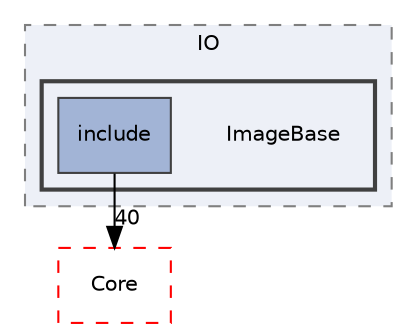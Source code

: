 digraph "ImageBase"
{
 // LATEX_PDF_SIZE
  edge [fontname="Helvetica",fontsize="10",labelfontname="Helvetica",labelfontsize="10"];
  node [fontname="Helvetica",fontsize="10",shape=record];
  compound=true
  subgraph clusterdir_367545fbb67972528c5e9da3f2610d14 {
    graph [ bgcolor="#edf0f7", pencolor="grey50", style="filled,dashed,", label="IO", fontname="Helvetica", fontsize="10", URL="dir_367545fbb67972528c5e9da3f2610d14.html"]
  subgraph clusterdir_020f7385454ba6ea738f2859cea00f45 {
    graph [ bgcolor="#edf0f7", pencolor="grey25", style="filled,bold,", label="", fontname="Helvetica", fontsize="10", URL="dir_020f7385454ba6ea738f2859cea00f45.html"]
    dir_020f7385454ba6ea738f2859cea00f45 [shape=plaintext, label="ImageBase"];
  dir_33bba89bfb21d71ac115d300f0235707 [shape=box, label="include", style="filled,", fillcolor="#a2b4d6", color="grey25", URL="dir_33bba89bfb21d71ac115d300f0235707.html"];
  }
  }
  dir_cac7f9cecb9aa42a0bd05452dddd8a21 [shape=box, label="Core", style="dashed,", fillcolor="#edf0f7", color="red", URL="dir_cac7f9cecb9aa42a0bd05452dddd8a21.html"];
  dir_33bba89bfb21d71ac115d300f0235707->dir_cac7f9cecb9aa42a0bd05452dddd8a21 [headlabel="40", labeldistance=1.5 headhref="dir_000119_000014.html"];
}
